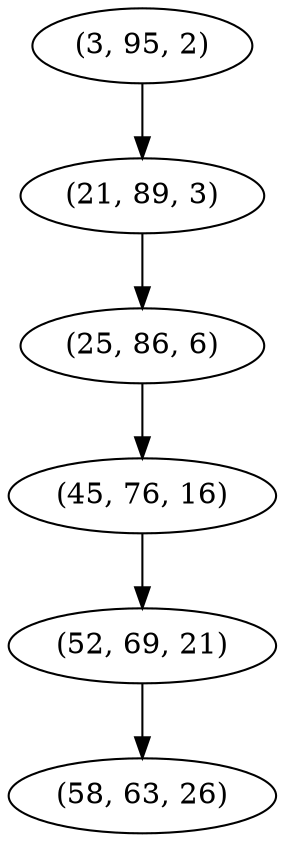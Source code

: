 digraph tree {
    "(3, 95, 2)";
    "(21, 89, 3)";
    "(25, 86, 6)";
    "(45, 76, 16)";
    "(52, 69, 21)";
    "(58, 63, 26)";
    "(3, 95, 2)" -> "(21, 89, 3)";
    "(21, 89, 3)" -> "(25, 86, 6)";
    "(25, 86, 6)" -> "(45, 76, 16)";
    "(45, 76, 16)" -> "(52, 69, 21)";
    "(52, 69, 21)" -> "(58, 63, 26)";
}

